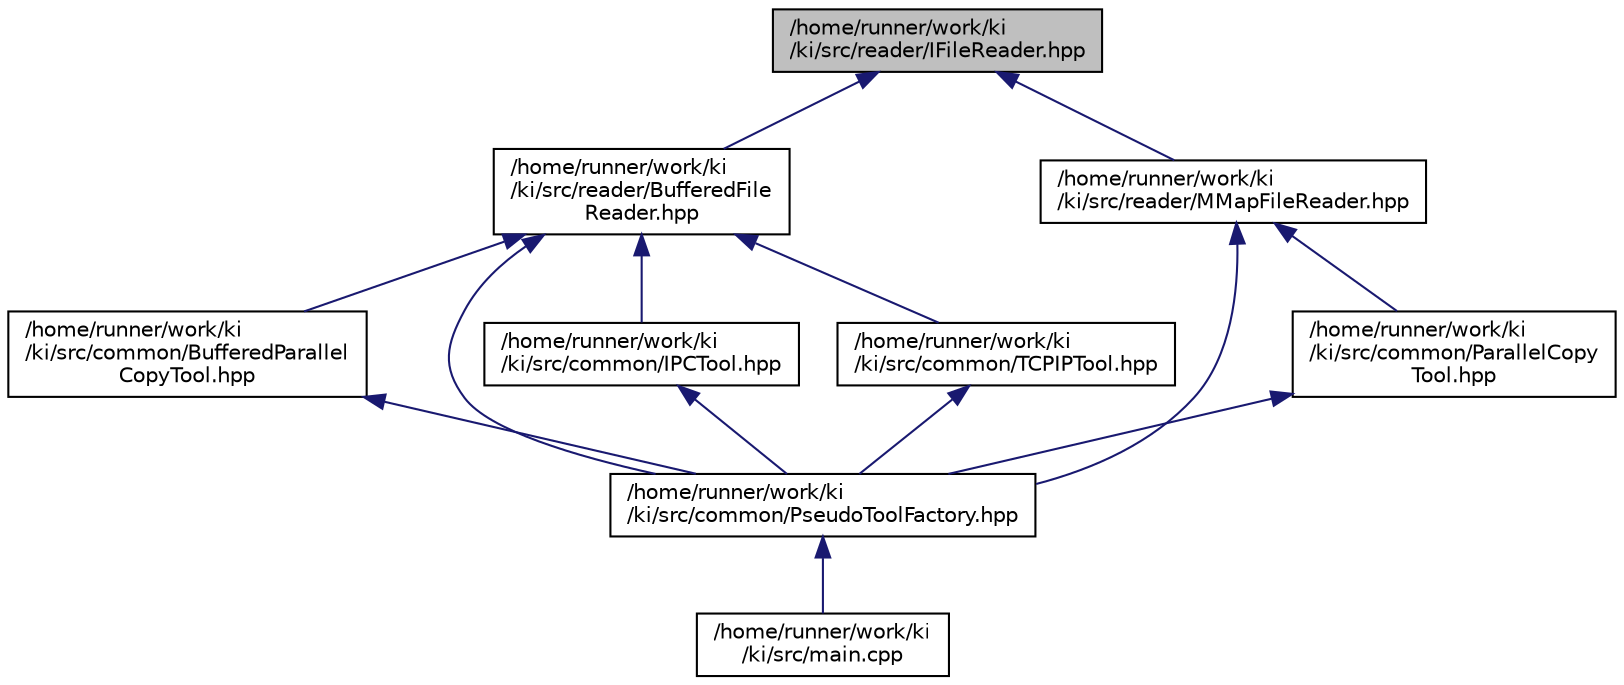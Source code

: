 digraph "/home/runner/work/ki/ki/src/reader/IFileReader.hpp"
{
 // LATEX_PDF_SIZE
  edge [fontname="Helvetica",fontsize="10",labelfontname="Helvetica",labelfontsize="10"];
  node [fontname="Helvetica",fontsize="10",shape=record];
  Node1 [label="/home/runner/work/ki\l/ki/src/reader/IFileReader.hpp",height=0.2,width=0.4,color="black", fillcolor="grey75", style="filled", fontcolor="black",tooltip=" "];
  Node1 -> Node2 [dir="back",color="midnightblue",fontsize="10",style="solid",fontname="Helvetica"];
  Node2 [label="/home/runner/work/ki\l/ki/src/reader/BufferedFile\lReader.hpp",height=0.2,width=0.4,color="black", fillcolor="white", style="filled",URL="$BufferedFileReader_8hpp.html",tooltip=" "];
  Node2 -> Node3 [dir="back",color="midnightblue",fontsize="10",style="solid",fontname="Helvetica"];
  Node3 [label="/home/runner/work/ki\l/ki/src/common/BufferedParallel\lCopyTool.hpp",height=0.2,width=0.4,color="black", fillcolor="white", style="filled",URL="$BufferedParallelCopyTool_8hpp.html",tooltip=" "];
  Node3 -> Node4 [dir="back",color="midnightblue",fontsize="10",style="solid",fontname="Helvetica"];
  Node4 [label="/home/runner/work/ki\l/ki/src/common/PseudoToolFactory.hpp",height=0.2,width=0.4,color="black", fillcolor="white", style="filled",URL="$PseudoToolFactory_8hpp.html",tooltip=" "];
  Node4 -> Node5 [dir="back",color="midnightblue",fontsize="10",style="solid",fontname="Helvetica"];
  Node5 [label="/home/runner/work/ki\l/ki/src/main.cpp",height=0.2,width=0.4,color="black", fillcolor="white", style="filled",URL="$main_8cpp.html",tooltip=" "];
  Node2 -> Node6 [dir="back",color="midnightblue",fontsize="10",style="solid",fontname="Helvetica"];
  Node6 [label="/home/runner/work/ki\l/ki/src/common/IPCTool.hpp",height=0.2,width=0.4,color="black", fillcolor="white", style="filled",URL="$IPCTool_8hpp.html",tooltip=" "];
  Node6 -> Node4 [dir="back",color="midnightblue",fontsize="10",style="solid",fontname="Helvetica"];
  Node2 -> Node4 [dir="back",color="midnightblue",fontsize="10",style="solid",fontname="Helvetica"];
  Node2 -> Node7 [dir="back",color="midnightblue",fontsize="10",style="solid",fontname="Helvetica"];
  Node7 [label="/home/runner/work/ki\l/ki/src/common/TCPIPTool.hpp",height=0.2,width=0.4,color="black", fillcolor="white", style="filled",URL="$TCPIPTool_8hpp.html",tooltip=" "];
  Node7 -> Node4 [dir="back",color="midnightblue",fontsize="10",style="solid",fontname="Helvetica"];
  Node1 -> Node8 [dir="back",color="midnightblue",fontsize="10",style="solid",fontname="Helvetica"];
  Node8 [label="/home/runner/work/ki\l/ki/src/reader/MMapFileReader.hpp",height=0.2,width=0.4,color="black", fillcolor="white", style="filled",URL="$MMapFileReader_8hpp.html",tooltip=" "];
  Node8 -> Node9 [dir="back",color="midnightblue",fontsize="10",style="solid",fontname="Helvetica"];
  Node9 [label="/home/runner/work/ki\l/ki/src/common/ParallelCopy\lTool.hpp",height=0.2,width=0.4,color="black", fillcolor="white", style="filled",URL="$ParallelCopyTool_8hpp.html",tooltip=" "];
  Node9 -> Node4 [dir="back",color="midnightblue",fontsize="10",style="solid",fontname="Helvetica"];
  Node8 -> Node4 [dir="back",color="midnightblue",fontsize="10",style="solid",fontname="Helvetica"];
}
